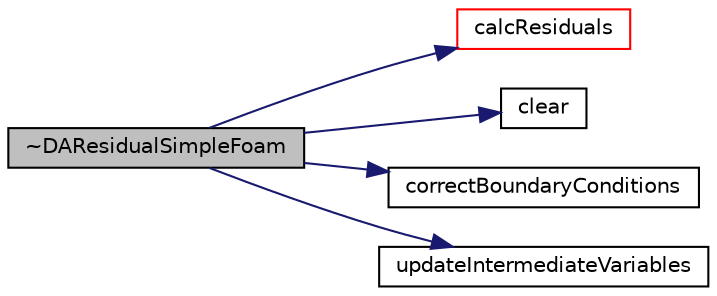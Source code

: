 digraph "~DAResidualSimpleFoam"
{
  bgcolor="transparent";
  edge [fontname="Helvetica",fontsize="10",labelfontname="Helvetica",labelfontsize="10"];
  node [fontname="Helvetica",fontsize="10",shape=record];
  rankdir="LR";
  Node2 [label="~DAResidualSimpleFoam",height=0.2,width=0.4,color="black", fillcolor="grey75", style="filled", fontcolor="black"];
  Node2 -> Node3 [color="midnightblue",fontsize="10",style="solid",fontname="Helvetica"];
  Node3 [label="calcResiduals",height=0.2,width=0.4,color="red",URL="$classFoam_1_1DAResidualSimpleFoam.html#a4b38dbac981107ec6386d78322323535",tooltip="compute residual "];
  Node2 -> Node12 [color="midnightblue",fontsize="10",style="solid",fontname="Helvetica"];
  Node12 [label="clear",height=0.2,width=0.4,color="black",URL="$classFoam_1_1DAResidualSimpleFoam.html#ac8bb3912a3ce86b15842e79d0b421204",tooltip="clear the members "];
  Node2 -> Node13 [color="midnightblue",fontsize="10",style="solid",fontname="Helvetica"];
  Node13 [label="correctBoundaryConditions",height=0.2,width=0.4,color="black",URL="$classFoam_1_1DAResidualSimpleFoam.html#acaf6878ef900e593c4b20812f1b567d6",tooltip="update the boundary condition for all the states in the selected solver "];
  Node2 -> Node14 [color="midnightblue",fontsize="10",style="solid",fontname="Helvetica"];
  Node14 [label="updateIntermediateVariables",height=0.2,width=0.4,color="black",URL="$classFoam_1_1DAResidualSimpleFoam.html#a1de233c7b2a8f92ffe239b5dc36ae2a3",tooltip="update any intermediate variables that are dependent on state variables and are used in calcResiduals..."];
}
